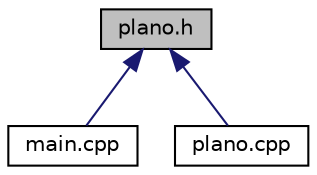 digraph "plano.h"
{
  edge [fontname="Helvetica",fontsize="10",labelfontname="Helvetica",labelfontsize="10"];
  node [fontname="Helvetica",fontsize="10",shape=record];
  Node6 [label="plano.h",height=0.2,width=0.4,color="black", fillcolor="grey75", style="filled", fontcolor="black"];
  Node6 -> Node7 [dir="back",color="midnightblue",fontsize="10",style="solid",fontname="Helvetica"];
  Node7 [label="main.cpp",height=0.2,width=0.4,color="black", fillcolor="white", style="filled",URL="$main_8cpp.html",tooltip="implementacion de clase turtle que permite hacer dibujos usando openGL. "];
  Node6 -> Node8 [dir="back",color="midnightblue",fontsize="10",style="solid",fontname="Helvetica"];
  Node8 [label="plano.cpp",height=0.2,width=0.4,color="black", fillcolor="white", style="filled",URL="$plano_8cpp.html",tooltip="implementacion de clase plano que permite hacer dibujos usando openGL. "];
}
